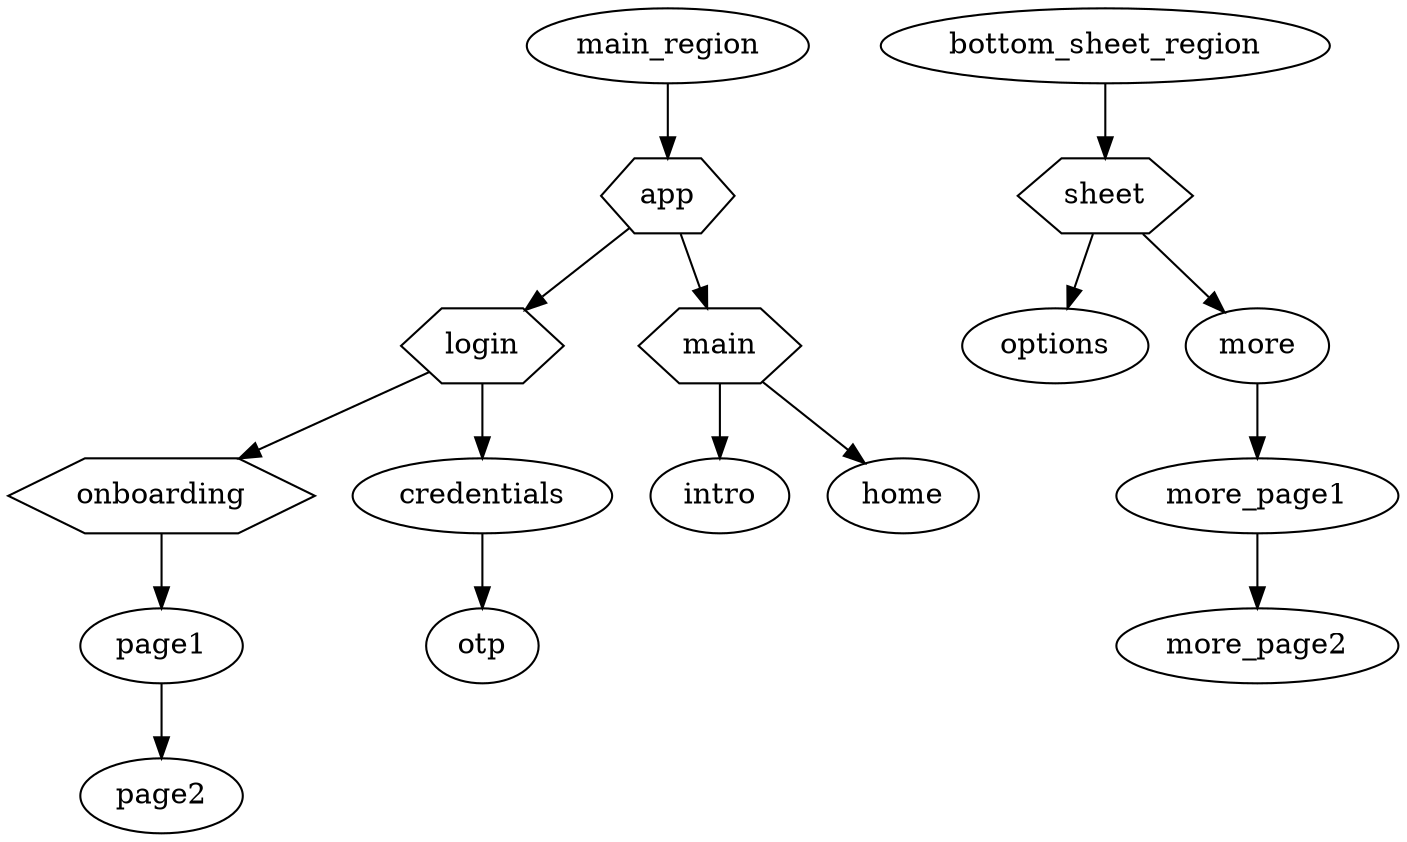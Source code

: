 digraph {
    main_region [navigation = parallel]
    main_region -> app

    app [navigation = flow, shape = hexagon]
    app -> login
    app -> main

    login [navigation = flow, shape = hexagon]
    login -> onboarding
    login -> credentials -> otp

    onboarding [navigation = flow, shape = hexagon]
    onboarding -> page1 -> page2

    main [navigation = flow, shape = hexagon]
    main -> intro
    main -> home

    bottom_sheet_region [navigation = parallel]
    bottom_sheet_region -> sheet

    sheet [navigation = flow, shape = hexagon]
    sheet -> options
    sheet -> more -> more_page1 -> more_page2
}
